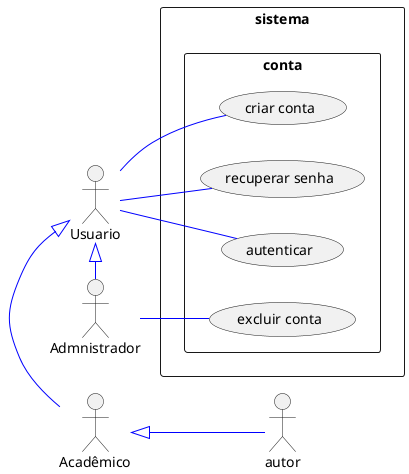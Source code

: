 @startuml conta

left to right direction

skinparam ArrowColor Blue

:Usuario: as usuario
:Acadêmico: as academico
:Admnistrador: as admnistrador

academico <|-- autor
usuario <|- academico
usuario <|- admnistrador


rectangle sistema {
        rectangle conta {
            usuario -- (criar conta)
            usuario -- (recuperar senha)
            usuario -- (autenticar)
            admnistrador -- (excluir conta)
        }
}

@enduml
